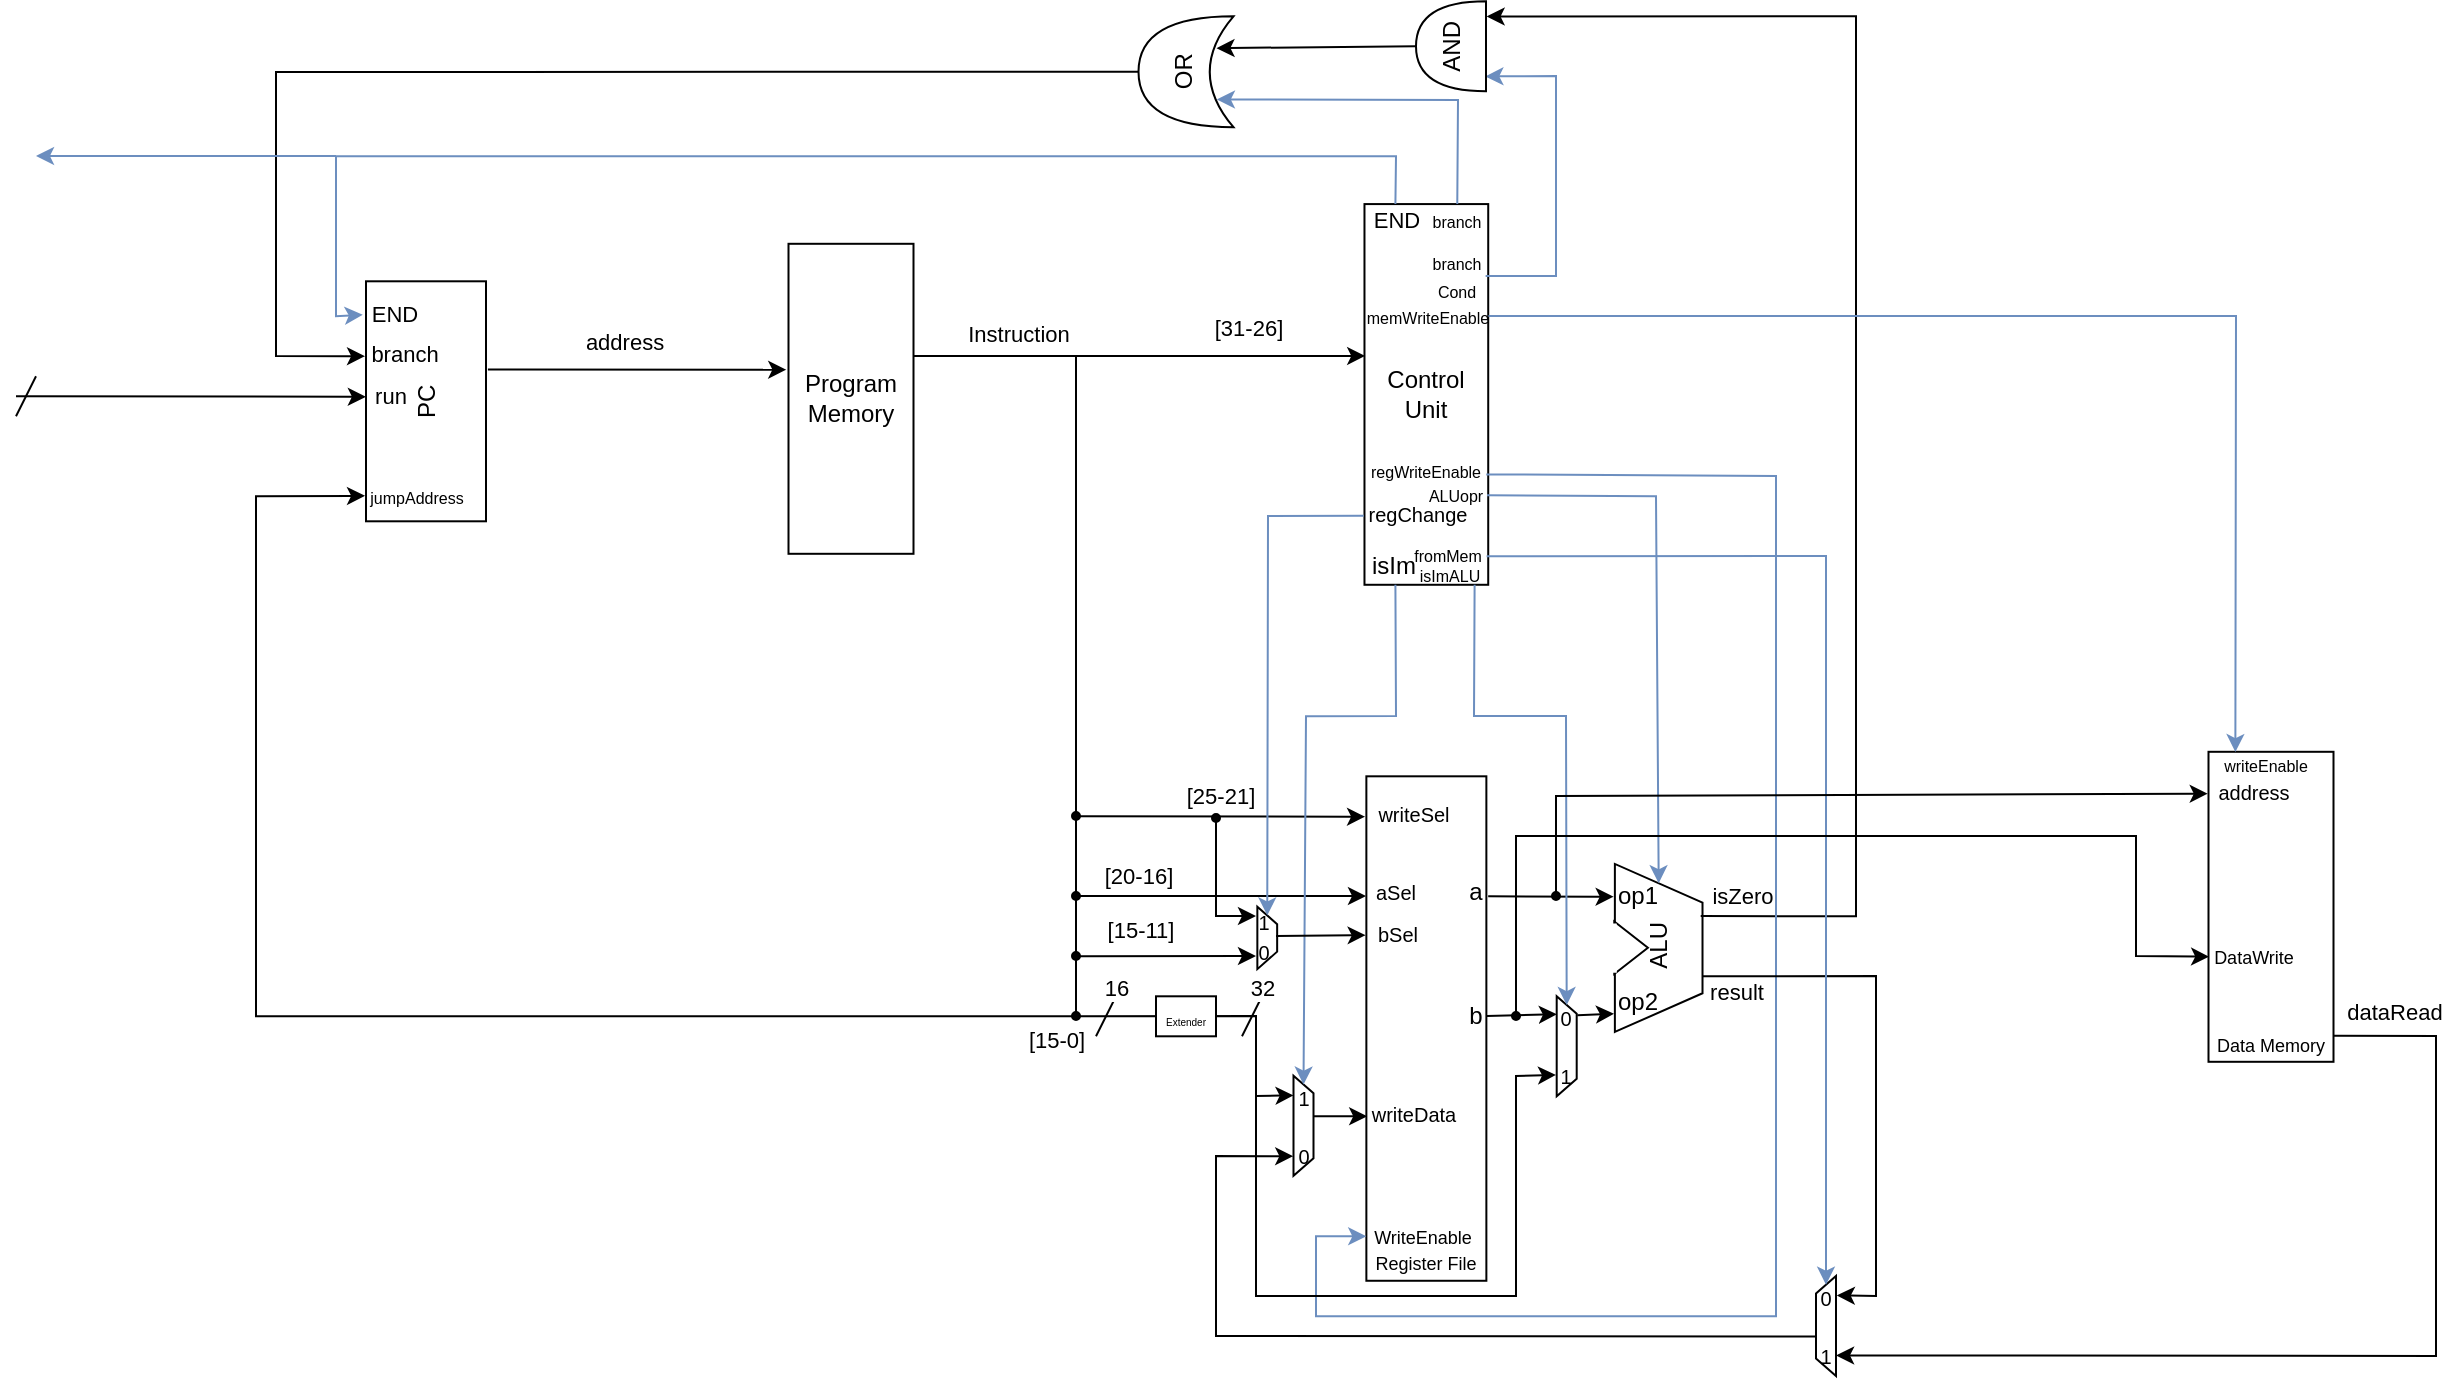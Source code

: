 <mxfile version="22.1.0" type="github">
  <diagram name="Side-1" id="2YQhx3_S_LwEAAOQCPry">
    <mxGraphModel dx="2868" dy="1476" grid="1" gridSize="10" guides="1" tooltips="1" connect="1" arrows="1" fold="1" page="1" pageScale="1" pageWidth="3300" pageHeight="2339" math="0" shadow="0">
      <root>
        <mxCell id="0" />
        <mxCell id="1" parent="0" />
        <mxCell id="DLg5BMDLqmkaO7PMD6QA-1" value="PC" style="rounded=0;whiteSpace=wrap;html=1;rotation=-90;" parent="1" vertex="1">
          <mxGeometry x="2005" y="1092.65" width="120" height="60" as="geometry" />
        </mxCell>
        <mxCell id="DLg5BMDLqmkaO7PMD6QA-2" value="Program Memory" style="rounded=0;whiteSpace=wrap;html=1;rotation=90;horizontal=0;" parent="1" vertex="1">
          <mxGeometry x="2200" y="1090.15" width="155" height="62.5" as="geometry" />
        </mxCell>
        <mxCell id="DLg5BMDLqmkaO7PMD6QA-3" value="Control Unit&lt;br&gt;" style="rounded=0;whiteSpace=wrap;html=1;rotation=90;horizontal=0;" parent="1" vertex="1">
          <mxGeometry x="2470" y="1088.28" width="190.35" height="61.87" as="geometry" />
        </mxCell>
        <mxCell id="DLg5BMDLqmkaO7PMD6QA-4" value="&lt;font style=&quot;font-size: 9px;&quot;&gt;Register File&lt;/font&gt;" style="rounded=0;whiteSpace=wrap;rotation=90;html=1;horizontal=0;verticalAlign=bottom;align=center;glass=0;shadow=0;" parent="1" vertex="1">
          <mxGeometry x="2439.07" y="1406.27" width="252.23" height="60" as="geometry" />
        </mxCell>
        <mxCell id="DLg5BMDLqmkaO7PMD6QA-5" value="" style="group;movable=1;resizable=1;rotatable=1;deletable=1;editable=1;locked=0;connectable=1;" parent="1" vertex="1" connectable="0">
          <mxGeometry x="2660.35" y="1352.15" width="42" height="90" as="geometry" />
        </mxCell>
        <mxCell id="DLg5BMDLqmkaO7PMD6QA-6" value="&amp;nbsp;ALU" style="verticalLabelPosition=middle;verticalAlign=middle;html=1;shape=trapezoid;perimeter=trapezoidPerimeter;whiteSpace=wrap;size=0.23;arcSize=10;flipV=1;labelPosition=center;align=center;rotation=-90;movable=1;resizable=1;rotatable=1;deletable=1;editable=1;locked=0;connectable=1;" parent="DLg5BMDLqmkaO7PMD6QA-5" vertex="1">
          <mxGeometry x="-21" y="21.908" width="84" height="43.816" as="geometry" />
        </mxCell>
        <mxCell id="DLg5BMDLqmkaO7PMD6QA-7" value="" style="group" parent="DLg5BMDLqmkaO7PMD6QA-5" vertex="1" connectable="0">
          <mxGeometry x="-1.2" y="30.597" width="16.8" height="26.289" as="geometry" />
        </mxCell>
        <mxCell id="DLg5BMDLqmkaO7PMD6QA-8" value="" style="triangle;whiteSpace=wrap;html=1;movable=1;resizable=1;rotatable=1;deletable=1;editable=1;locked=0;connectable=1;" parent="DLg5BMDLqmkaO7PMD6QA-7" vertex="1">
          <mxGeometry width="16.8" height="26.289" as="geometry" />
        </mxCell>
        <mxCell id="DLg5BMDLqmkaO7PMD6QA-9" value="" style="endArrow=none;html=1;rounded=0;entryX=0.645;entryY=1.002;entryDx=0;entryDy=0;entryPerimeter=0;exitX=0.353;exitY=1.001;exitDx=0;exitDy=0;exitPerimeter=0;strokeColor=#FFFFFF;strokeWidth=2;movable=1;resizable=1;rotatable=1;deletable=1;editable=1;locked=0;connectable=1;" parent="DLg5BMDLqmkaO7PMD6QA-5" source="DLg5BMDLqmkaO7PMD6QA-6" target="DLg5BMDLqmkaO7PMD6QA-6" edge="1">
          <mxGeometry width="50" height="50" relative="1" as="geometry">
            <mxPoint x="25.2" y="87.632" as="sourcePoint" />
            <mxPoint x="67.2" y="43.816" as="targetPoint" />
          </mxGeometry>
        </mxCell>
        <mxCell id="DLg5BMDLqmkaO7PMD6QA-155" value="op1" style="text;html=1;strokeColor=none;fillColor=none;align=center;verticalAlign=middle;whiteSpace=wrap;rounded=0;" parent="DLg5BMDLqmkaO7PMD6QA-5" vertex="1">
          <mxGeometry x="-19.35" y="2.85" width="60" height="30" as="geometry" />
        </mxCell>
        <mxCell id="DLg5BMDLqmkaO7PMD6QA-10" value="" style="endArrow=classic;html=1;rounded=0;exitX=0.632;exitY=1.016;exitDx=0;exitDy=0;exitPerimeter=0;entryX=0.406;entryY=1.018;entryDx=0;entryDy=0;entryPerimeter=0;" parent="1" source="DLg5BMDLqmkaO7PMD6QA-1" target="DLg5BMDLqmkaO7PMD6QA-2" edge="1">
          <mxGeometry width="50" height="50" relative="1" as="geometry">
            <mxPoint x="2400" y="1300.15" as="sourcePoint" />
            <mxPoint x="2230" y="1110.15" as="targetPoint" />
          </mxGeometry>
        </mxCell>
        <mxCell id="DLg5BMDLqmkaO7PMD6QA-11" value="address" style="edgeLabel;html=1;align=center;verticalAlign=middle;resizable=0;points=[];" parent="DLg5BMDLqmkaO7PMD6QA-10" vertex="1" connectable="0">
          <mxGeometry x="-0.18" y="-1" relative="1" as="geometry">
            <mxPoint x="7" y="-15" as="offset" />
          </mxGeometry>
        </mxCell>
        <mxCell id="DLg5BMDLqmkaO7PMD6QA-12" value="" style="group" parent="1" vertex="1" connectable="0">
          <mxGeometry x="2430" y="1100.15" height="330" as="geometry" />
        </mxCell>
        <mxCell id="DLg5BMDLqmkaO7PMD6QA-13" value="" style="endArrow=classic;html=1;rounded=0;entryX=0.399;entryY=0.994;entryDx=0;entryDy=0;entryPerimeter=0;exitX=0.362;exitY=-0.001;exitDx=0;exitDy=0;exitPerimeter=0;" parent="DLg5BMDLqmkaO7PMD6QA-12" source="DLg5BMDLqmkaO7PMD6QA-2" target="DLg5BMDLqmkaO7PMD6QA-3" edge="1">
          <mxGeometry width="50" height="50" relative="1" as="geometry">
            <mxPoint x="-90" y="9.706" as="sourcePoint" />
            <mxPoint x="-70" y="-9.706" as="targetPoint" />
          </mxGeometry>
        </mxCell>
        <mxCell id="DLg5BMDLqmkaO7PMD6QA-14" value="Instruction" style="edgeLabel;html=1;align=center;verticalAlign=middle;resizable=0;points=[];" parent="DLg5BMDLqmkaO7PMD6QA-13" vertex="1" connectable="0">
          <mxGeometry x="0.286" y="-1" relative="1" as="geometry">
            <mxPoint x="-93" y="-12" as="offset" />
          </mxGeometry>
        </mxCell>
        <mxCell id="DLg5BMDLqmkaO7PMD6QA-15" value="[31-26]" style="edgeLabel;html=1;align=center;verticalAlign=middle;resizable=0;points=[];" parent="DLg5BMDLqmkaO7PMD6QA-13" vertex="1" connectable="0">
          <mxGeometry x="0.474" relative="1" as="geometry">
            <mxPoint y="-14" as="offset" />
          </mxGeometry>
        </mxCell>
        <mxCell id="DLg5BMDLqmkaO7PMD6QA-17" value="" style="group;fillColor=none;" parent="1" vertex="1" connectable="0">
          <mxGeometry x="2390" y="1100.15" width="230" height="330" as="geometry" />
        </mxCell>
        <mxCell id="DLg5BMDLqmkaO7PMD6QA-18" value="" style="endArrow=classic;html=1;rounded=0;entryX=0.08;entryY=1.011;entryDx=0;entryDy=0;entryPerimeter=0;" parent="DLg5BMDLqmkaO7PMD6QA-17" target="DLg5BMDLqmkaO7PMD6QA-4" edge="1">
          <mxGeometry width="50" height="50" relative="1" as="geometry">
            <mxPoint x="1.056" y="230" as="sourcePoint" />
            <mxPoint x="130" y="240" as="targetPoint" />
          </mxGeometry>
        </mxCell>
        <mxCell id="DLg5BMDLqmkaO7PMD6QA-19" value="[25-21]" style="edgeLabel;html=1;align=center;verticalAlign=middle;resizable=0;points=[];" parent="DLg5BMDLqmkaO7PMD6QA-18" vertex="1" connectable="0">
          <mxGeometry x="-0.006" relative="1" as="geometry">
            <mxPoint x="-1" y="-10" as="offset" />
          </mxGeometry>
        </mxCell>
        <mxCell id="DLg5BMDLqmkaO7PMD6QA-20" value="" style="endArrow=classic;html=1;rounded=0;entryX=0.165;entryY=1.001;entryDx=0;entryDy=0;entryPerimeter=0;" parent="DLg5BMDLqmkaO7PMD6QA-17" edge="1">
          <mxGeometry width="50" height="50" relative="1" as="geometry">
            <mxPoint x="1.056" y="269.88" as="sourcePoint" />
            <mxPoint x="145" y="269.88" as="targetPoint" />
          </mxGeometry>
        </mxCell>
        <mxCell id="DLg5BMDLqmkaO7PMD6QA-21" value="[20-16]" style="edgeLabel;html=1;align=center;verticalAlign=middle;resizable=0;points=[];" parent="DLg5BMDLqmkaO7PMD6QA-20" vertex="1" connectable="0">
          <mxGeometry x="-0.114" y="2" relative="1" as="geometry">
            <mxPoint x="-34" y="-8" as="offset" />
          </mxGeometry>
        </mxCell>
        <mxCell id="DLg5BMDLqmkaO7PMD6QA-22" value="" style="endArrow=classic;html=1;rounded=0;entryX=0.196;entryY=0.996;entryDx=0;entryDy=0;entryPerimeter=0;" parent="DLg5BMDLqmkaO7PMD6QA-17" target="DLg5BMDLqmkaO7PMD6QA-79" edge="1">
          <mxGeometry width="50" height="50" relative="1" as="geometry">
            <mxPoint y="330" as="sourcePoint" />
            <mxPoint x="110" y="329.773" as="targetPoint" />
            <Array as="points">
              <mxPoint x="90" y="329.85" />
              <mxPoint x="90" y="369.85" />
            </Array>
          </mxGeometry>
        </mxCell>
        <mxCell id="DLg5BMDLqmkaO7PMD6QA-23" value="" style="endArrow=classic;html=1;rounded=0;" parent="DLg5BMDLqmkaO7PMD6QA-17" edge="1">
          <mxGeometry width="50" height="50" relative="1" as="geometry">
            <mxPoint x="1.056" y="300" as="sourcePoint" />
            <mxPoint x="90" y="299.85" as="targetPoint" />
          </mxGeometry>
        </mxCell>
        <mxCell id="DLg5BMDLqmkaO7PMD6QA-24" value="[15-11]" style="edgeLabel;html=1;align=center;verticalAlign=middle;resizable=0;points=[];" parent="DLg5BMDLqmkaO7PMD6QA-23" vertex="1" connectable="0">
          <mxGeometry x="-0.22" y="1" relative="1" as="geometry">
            <mxPoint x="-4" y="-12" as="offset" />
          </mxGeometry>
        </mxCell>
        <mxCell id="DLg5BMDLqmkaO7PMD6QA-25" value="" style="endArrow=none;html=1;rounded=0;" parent="DLg5BMDLqmkaO7PMD6QA-17" edge="1">
          <mxGeometry width="50" height="50" relative="1" as="geometry">
            <mxPoint y="330" as="sourcePoint" />
            <mxPoint as="targetPoint" />
          </mxGeometry>
        </mxCell>
        <mxCell id="DLg5BMDLqmkaO7PMD6QA-144" value="[15-0]" style="edgeLabel;html=1;align=center;verticalAlign=middle;resizable=0;points=[];" parent="DLg5BMDLqmkaO7PMD6QA-25" vertex="1" connectable="0">
          <mxGeometry x="-0.891" y="1" relative="1" as="geometry">
            <mxPoint x="-9" y="30" as="offset" />
          </mxGeometry>
        </mxCell>
        <mxCell id="DLg5BMDLqmkaO7PMD6QA-27" value="&lt;font style=&quot;font-size: 10px;&quot;&gt;bSel&lt;/font&gt;" style="text;html=1;strokeColor=none;fillColor=none;align=center;verticalAlign=middle;whiteSpace=wrap;rounded=0;" parent="DLg5BMDLqmkaO7PMD6QA-17" vertex="1">
          <mxGeometry x="131" y="273.85" width="60" height="30" as="geometry" />
        </mxCell>
        <mxCell id="DLg5BMDLqmkaO7PMD6QA-28" value="isIm" style="text;html=1;strokeColor=none;fillColor=none;align=center;verticalAlign=middle;whiteSpace=wrap;rounded=0;" parent="DLg5BMDLqmkaO7PMD6QA-17" vertex="1">
          <mxGeometry x="129" y="90" width="60" height="30" as="geometry" />
        </mxCell>
        <mxCell id="DLg5BMDLqmkaO7PMD6QA-29" value="ALUopr" style="text;html=1;strokeColor=none;fillColor=none;align=center;verticalAlign=middle;whiteSpace=wrap;rounded=0;fontSize=8;" parent="DLg5BMDLqmkaO7PMD6QA-17" vertex="1">
          <mxGeometry x="160" y="55.0" width="60" height="30" as="geometry" />
        </mxCell>
        <mxCell id="DLg5BMDLqmkaO7PMD6QA-109" value="fromMem" style="text;html=1;strokeColor=none;fillColor=none;align=center;verticalAlign=middle;whiteSpace=wrap;rounded=0;fontSize=8;" parent="DLg5BMDLqmkaO7PMD6QA-17" vertex="1">
          <mxGeometry x="156" y="85" width="60" height="30" as="geometry" />
        </mxCell>
        <mxCell id="DLg5BMDLqmkaO7PMD6QA-147" value="" style="shape=trapezoid;perimeter=trapezoidPerimeter;whiteSpace=wrap;html=1;fixedSize=1;rotation=90;size=8.75;" parent="DLg5BMDLqmkaO7PMD6QA-17" vertex="1">
          <mxGeometry x="80" y="285.85" width="31.25" height="9.9" as="geometry" />
        </mxCell>
        <mxCell id="DLg5BMDLqmkaO7PMD6QA-30" value="" style="endArrow=none;html=1;rounded=0;" parent="1" edge="1">
          <mxGeometry width="50" height="50" relative="1" as="geometry">
            <mxPoint x="2400" y="1440.15" as="sourcePoint" />
            <mxPoint x="2410" y="1420.15" as="targetPoint" />
          </mxGeometry>
        </mxCell>
        <mxCell id="DLg5BMDLqmkaO7PMD6QA-31" value="16" style="edgeLabel;html=1;align=center;verticalAlign=middle;resizable=0;points=[];" parent="DLg5BMDLqmkaO7PMD6QA-30" vertex="1" connectable="0">
          <mxGeometry x="0.35" y="1" relative="1" as="geometry">
            <mxPoint x="4" y="-11" as="offset" />
          </mxGeometry>
        </mxCell>
        <mxCell id="DLg5BMDLqmkaO7PMD6QA-32" value="&lt;font style=&quot;font-size: 5px;&quot;&gt;Extender&lt;/font&gt;" style="rounded=0;whiteSpace=wrap;html=1;verticalAlign=bottom;" parent="1" vertex="1">
          <mxGeometry x="2430" y="1420.15" width="30" height="20" as="geometry" />
        </mxCell>
        <mxCell id="DLg5BMDLqmkaO7PMD6QA-33" value="&lt;font style=&quot;font-size: 10px;&quot;&gt;writeSel&lt;/font&gt;" style="text;html=1;strokeColor=none;fillColor=none;align=center;verticalAlign=middle;whiteSpace=wrap;rounded=0;" parent="1" vertex="1">
          <mxGeometry x="2528.75" y="1314.15" width="60" height="30" as="geometry" />
        </mxCell>
        <mxCell id="DLg5BMDLqmkaO7PMD6QA-34" value="&lt;font style=&quot;font-size: 10px;&quot;&gt;aSel&lt;/font&gt;" style="text;html=1;strokeColor=none;fillColor=none;align=center;verticalAlign=middle;whiteSpace=wrap;rounded=0;" parent="1" vertex="1">
          <mxGeometry x="2520" y="1353.15" width="60" height="30" as="geometry" />
        </mxCell>
        <mxCell id="DLg5BMDLqmkaO7PMD6QA-37" value="" style="endArrow=classic;html=1;rounded=0;exitX=0.765;exitY=0.01;exitDx=0;exitDy=0;entryX=1;entryY=0.5;entryDx=0;entryDy=0;exitPerimeter=0;fillColor=#dae8fc;strokeColor=#6c8ebf;" parent="1" source="DLg5BMDLqmkaO7PMD6QA-3" target="DLg5BMDLqmkaO7PMD6QA-6" edge="1">
          <mxGeometry width="50" height="50" relative="1" as="geometry">
            <mxPoint x="2420" y="1400.15" as="sourcePoint" />
            <mxPoint x="2470" y="1350.15" as="targetPoint" />
            <Array as="points">
              <mxPoint x="2680" y="1170.15" />
            </Array>
          </mxGeometry>
        </mxCell>
        <mxCell id="DLg5BMDLqmkaO7PMD6QA-38" value="" style="endArrow=classic;html=1;rounded=0;entryX=0.805;entryY=1.014;entryDx=0;entryDy=0;entryPerimeter=0;exitX=0.238;exitY=-0.015;exitDx=0;exitDy=0;exitPerimeter=0;" parent="1" source="DLg5BMDLqmkaO7PMD6QA-4" target="DLg5BMDLqmkaO7PMD6QA-6" edge="1">
          <mxGeometry width="50" height="50" relative="1" as="geometry">
            <mxPoint x="2560" y="1470.15" as="sourcePoint" />
            <mxPoint x="2610" y="1420.15" as="targetPoint" />
          </mxGeometry>
        </mxCell>
        <mxCell id="DLg5BMDLqmkaO7PMD6QA-40" value="a" style="text;html=1;strokeColor=none;fillColor=none;align=center;verticalAlign=middle;whiteSpace=wrap;rounded=0;" parent="1" vertex="1">
          <mxGeometry x="2560" y="1353.15" width="60" height="30" as="geometry" />
        </mxCell>
        <mxCell id="DLg5BMDLqmkaO7PMD6QA-41" value="b" style="text;html=1;strokeColor=none;fillColor=none;align=center;verticalAlign=middle;whiteSpace=wrap;rounded=0;" parent="1" vertex="1">
          <mxGeometry x="2560" y="1415.15" width="60" height="30" as="geometry" />
        </mxCell>
        <mxCell id="DLg5BMDLqmkaO7PMD6QA-42" value="" style="endArrow=none;html=1;rounded=0;" parent="1" edge="1">
          <mxGeometry width="50" height="50" relative="1" as="geometry">
            <mxPoint x="2473" y="1440.15" as="sourcePoint" />
            <mxPoint x="2483" y="1420.15" as="targetPoint" />
          </mxGeometry>
        </mxCell>
        <mxCell id="DLg5BMDLqmkaO7PMD6QA-43" value="32" style="edgeLabel;html=1;align=center;verticalAlign=middle;resizable=0;points=[];" parent="DLg5BMDLqmkaO7PMD6QA-42" vertex="1" connectable="0">
          <mxGeometry x="0.35" y="1" relative="1" as="geometry">
            <mxPoint x="4" y="-11" as="offset" />
          </mxGeometry>
        </mxCell>
        <mxCell id="DLg5BMDLqmkaO7PMD6QA-45" value="" style="endArrow=classic;html=1;rounded=0;exitX=0.69;exitY=0.001;exitDx=0;exitDy=0;exitPerimeter=0;entryX=-0.009;entryY=0.831;entryDx=0;entryDy=0;entryPerimeter=0;" parent="1" target="DLg5BMDLqmkaO7PMD6QA-110" edge="1">
          <mxGeometry width="50" height="50" relative="1" as="geometry">
            <mxPoint x="2702.354" y="1380.006" as="sourcePoint" />
            <mxPoint x="2590.36" y="929.997" as="targetPoint" />
            <Array as="points">
              <mxPoint x="2780" y="1380.15" />
              <mxPoint x="2780" y="930.15" />
            </Array>
          </mxGeometry>
        </mxCell>
        <mxCell id="DLg5BMDLqmkaO7PMD6QA-157" value="isZero" style="edgeLabel;html=1;align=center;verticalAlign=middle;resizable=0;points=[];" parent="DLg5BMDLqmkaO7PMD6QA-45" vertex="1" connectable="0">
          <mxGeometry x="-0.952" y="-1" relative="1" as="geometry">
            <mxPoint x="3" y="-11" as="offset" />
          </mxGeometry>
        </mxCell>
        <mxCell id="DLg5BMDLqmkaO7PMD6QA-48" value="" style="endArrow=classic;html=1;rounded=0;exitX=0.189;exitY=0.021;exitDx=0;exitDy=0;entryX=0.009;entryY=0.165;entryDx=0;entryDy=0;exitPerimeter=0;fillColor=#dae8fc;strokeColor=#6c8ebf;entryPerimeter=0;" parent="1" source="DLg5BMDLqmkaO7PMD6QA-3" target="DLg5BMDLqmkaO7PMD6QA-110" edge="1">
          <mxGeometry width="50" height="50" relative="1" as="geometry">
            <mxPoint x="2480" y="1100.15" as="sourcePoint" />
            <mxPoint x="2583.383" y="962.891" as="targetPoint" />
            <Array as="points">
              <mxPoint x="2630" y="1060" />
              <mxPoint x="2630" y="960" />
            </Array>
          </mxGeometry>
        </mxCell>
        <mxCell id="DLg5BMDLqmkaO7PMD6QA-49" value="&lt;font style=&quot;font-size: 8px;&quot;&gt;branch&lt;br&gt;Cond&lt;/font&gt;" style="edgeLabel;html=1;align=center;verticalAlign=middle;resizable=0;points=[];" parent="DLg5BMDLqmkaO7PMD6QA-48" vertex="1" connectable="0">
          <mxGeometry x="-0.009" y="-1" relative="1" as="geometry">
            <mxPoint x="-51" y="49" as="offset" />
          </mxGeometry>
        </mxCell>
        <mxCell id="DLg5BMDLqmkaO7PMD6QA-53" value="" style="endArrow=classic;html=1;rounded=0;exitX=0;exitY=0.75;exitDx=0;exitDy=0;entryX=0.861;entryY=-0.027;entryDx=0;entryDy=0;entryPerimeter=0;fillColor=#dae8fc;strokeColor=#6c8ebf;" parent="1" source="DLg5BMDLqmkaO7PMD6QA-3" target="DLg5BMDLqmkaO7PMD6QA-1" edge="1">
          <mxGeometry width="50" height="50" relative="1" as="geometry">
            <mxPoint x="2250" y="1120.15" as="sourcePoint" />
            <mxPoint x="2300" y="1070.15" as="targetPoint" />
            <Array as="points">
              <mxPoint x="2550" y="1000.15" />
              <mxPoint x="2020" y="1000.15" />
              <mxPoint x="2020" y="1080.15" />
            </Array>
          </mxGeometry>
        </mxCell>
        <mxCell id="DLg5BMDLqmkaO7PMD6QA-54" value="END" style="edgeLabel;html=1;align=center;verticalAlign=middle;resizable=0;points=[];" parent="DLg5BMDLqmkaO7PMD6QA-53" vertex="1" connectable="0">
          <mxGeometry x="-0.174" relative="1" as="geometry">
            <mxPoint x="243" y="32" as="offset" />
          </mxGeometry>
        </mxCell>
        <mxCell id="DLg5BMDLqmkaO7PMD6QA-138" value="END" style="edgeLabel;html=1;align=center;verticalAlign=middle;resizable=0;points=[];" parent="DLg5BMDLqmkaO7PMD6QA-53" vertex="1" connectable="0">
          <mxGeometry x="0.828" relative="1" as="geometry">
            <mxPoint x="29" y="41" as="offset" />
          </mxGeometry>
        </mxCell>
        <mxCell id="DLg5BMDLqmkaO7PMD6QA-55" value="" style="endArrow=classic;html=1;rounded=0;entryX=0.519;entryY=-0.001;entryDx=0;entryDy=0;entryPerimeter=0;" parent="1" target="DLg5BMDLqmkaO7PMD6QA-1" edge="1">
          <mxGeometry width="50" height="50" relative="1" as="geometry">
            <mxPoint x="1860" y="1120.15" as="sourcePoint" />
            <mxPoint x="2150" y="1130.15" as="targetPoint" />
          </mxGeometry>
        </mxCell>
        <mxCell id="DLg5BMDLqmkaO7PMD6QA-56" value="run" style="edgeLabel;html=1;align=center;verticalAlign=middle;resizable=0;points=[];" parent="DLg5BMDLqmkaO7PMD6QA-55" vertex="1" connectable="0">
          <mxGeometry x="-0.43" relative="1" as="geometry">
            <mxPoint x="137" as="offset" />
          </mxGeometry>
        </mxCell>
        <mxCell id="DLg5BMDLqmkaO7PMD6QA-57" value="" style="endArrow=none;html=1;rounded=0;" parent="1" edge="1">
          <mxGeometry width="50" height="50" relative="1" as="geometry">
            <mxPoint x="1860" y="1130.15" as="sourcePoint" />
            <mxPoint x="1870" y="1110.15" as="targetPoint" />
          </mxGeometry>
        </mxCell>
        <mxCell id="DLg5BMDLqmkaO7PMD6QA-58" value="" style="endArrow=classic;html=1;rounded=0;entryX=0.106;entryY=-0.008;entryDx=0;entryDy=0;entryPerimeter=0;" parent="1" target="DLg5BMDLqmkaO7PMD6QA-1" edge="1">
          <mxGeometry width="50" height="50" relative="1" as="geometry">
            <mxPoint x="2390" y="1430.15" as="sourcePoint" />
            <mxPoint x="2100" y="1260.15" as="targetPoint" />
            <Array as="points">
              <mxPoint x="1980" y="1430.15" />
              <mxPoint x="1980" y="1170.15" />
            </Array>
          </mxGeometry>
        </mxCell>
        <mxCell id="DLg5BMDLqmkaO7PMD6QA-59" value="&lt;span style=&quot;font-size: 8px;&quot;&gt;jumpAddress&lt;/span&gt;" style="edgeLabel;html=1;align=center;verticalAlign=middle;resizable=0;points=[];" parent="DLg5BMDLqmkaO7PMD6QA-58" vertex="1" connectable="0">
          <mxGeometry x="-0.323" y="-1" relative="1" as="geometry">
            <mxPoint x="-85" y="-259" as="offset" />
          </mxGeometry>
        </mxCell>
        <mxCell id="DLg5BMDLqmkaO7PMD6QA-60" value="Data Memory" style="rounded=0;whiteSpace=wrap;html=1;rotation=90;horizontal=0;verticalAlign=bottom;fontSize=9;" parent="1" vertex="1">
          <mxGeometry x="2910" y="1344.15" width="155" height="62.5" as="geometry" />
        </mxCell>
        <mxCell id="DLg5BMDLqmkaO7PMD6QA-77" value="" style="endArrow=classic;html=1;rounded=0;exitX=0.294;exitY=-0.002;exitDx=0;exitDy=0;exitPerimeter=0;entryX=0.001;entryY=0.785;entryDx=0;entryDy=0;entryPerimeter=0;fillColor=#dae8fc;strokeColor=#6c8ebf;" parent="1" source="DLg5BMDLqmkaO7PMD6QA-3" target="DLg5BMDLqmkaO7PMD6QA-60" edge="1">
          <mxGeometry width="50" height="50" relative="1" as="geometry">
            <mxPoint x="2730" y="1310.15" as="sourcePoint" />
            <mxPoint x="2780" y="1260.15" as="targetPoint" />
            <Array as="points">
              <mxPoint x="2970" y="1080" />
            </Array>
          </mxGeometry>
        </mxCell>
        <mxCell id="DLg5BMDLqmkaO7PMD6QA-79" value="" style="shape=trapezoid;perimeter=trapezoidPerimeter;whiteSpace=wrap;html=1;fixedSize=1;rotation=90;size=8.75;" parent="1" vertex="1">
          <mxGeometry x="2478.75" y="1479.9" width="50" height="10" as="geometry" />
        </mxCell>
        <mxCell id="DLg5BMDLqmkaO7PMD6QA-80" value="&lt;font size=&quot;1&quot;&gt;1&lt;br&gt;&lt;br&gt;0&lt;br&gt;&lt;/font&gt;" style="text;html=1;strokeColor=none;fillColor=none;align=center;verticalAlign=middle;whiteSpace=wrap;rounded=0;" parent="1" vertex="1">
          <mxGeometry x="2473.75" y="1470" width="60" height="30" as="geometry" />
        </mxCell>
        <mxCell id="DLg5BMDLqmkaO7PMD6QA-87" value="" style="endArrow=classic;html=1;rounded=0;exitX=0.405;exitY=0;exitDx=0;exitDy=0;entryX=0.674;entryY=0.993;entryDx=0;entryDy=0;entryPerimeter=0;exitPerimeter=0;" parent="1" source="DLg5BMDLqmkaO7PMD6QA-79" target="DLg5BMDLqmkaO7PMD6QA-4" edge="1">
          <mxGeometry width="50" height="50" relative="1" as="geometry">
            <mxPoint x="2570" y="1410.15" as="sourcePoint" />
            <mxPoint x="2620" y="1360.15" as="targetPoint" />
          </mxGeometry>
        </mxCell>
        <mxCell id="DLg5BMDLqmkaO7PMD6QA-88" value="&lt;font style=&quot;font-size: 10px;&quot;&gt;writeData&lt;/font&gt;" style="text;html=1;strokeColor=none;fillColor=none;align=center;verticalAlign=middle;whiteSpace=wrap;rounded=0;" parent="1" vertex="1">
          <mxGeometry x="2529" y="1464.15" width="60" height="30" as="geometry" />
        </mxCell>
        <mxCell id="DLg5BMDLqmkaO7PMD6QA-89" value="" style="endArrow=classic;html=1;rounded=0;entryX=0.912;entryY=1.001;entryDx=0;entryDy=0;entryPerimeter=0;fillColor=#dae8fc;strokeColor=#6c8ebf;exitX=0.71;exitY=0.016;exitDx=0;exitDy=0;exitPerimeter=0;" parent="1" source="DLg5BMDLqmkaO7PMD6QA-3" target="DLg5BMDLqmkaO7PMD6QA-4" edge="1">
          <mxGeometry width="50" height="50" relative="1" as="geometry">
            <mxPoint x="2640" y="1150" as="sourcePoint" />
            <mxPoint x="2660" y="1460.15" as="targetPoint" />
            <Array as="points">
              <mxPoint x="2740" y="1160" />
              <mxPoint x="2740" y="1580.15" />
              <mxPoint x="2510" y="1580.15" />
              <mxPoint x="2510" y="1540.15" />
            </Array>
          </mxGeometry>
        </mxCell>
        <mxCell id="DLg5BMDLqmkaO7PMD6QA-90" value="&lt;font style=&quot;font-size: 9px;&quot;&gt;WriteEnable&lt;/font&gt;" style="edgeLabel;html=1;align=center;verticalAlign=middle;resizable=0;points=[];" parent="DLg5BMDLqmkaO7PMD6QA-89" vertex="1" connectable="0">
          <mxGeometry x="0.417" relative="1" as="geometry">
            <mxPoint x="-133" y="-40" as="offset" />
          </mxGeometry>
        </mxCell>
        <mxCell id="DLg5BMDLqmkaO7PMD6QA-94" value="" style="endArrow=classic;html=1;rounded=0;exitX=0.331;exitY=-0.001;exitDx=0;exitDy=0;exitPerimeter=0;entryX=0.806;entryY=1.042;entryDx=0;entryDy=0;entryPerimeter=0;" parent="1" source="DLg5BMDLqmkaO7PMD6QA-6" target="DLg5BMDLqmkaO7PMD6QA-103" edge="1">
          <mxGeometry width="50" height="50" relative="1" as="geometry">
            <mxPoint x="2830" y="1350.15" as="sourcePoint" />
            <mxPoint x="2780" y="1570" as="targetPoint" />
            <Array as="points">
              <mxPoint x="2790" y="1410" />
              <mxPoint x="2790" y="1570" />
            </Array>
          </mxGeometry>
        </mxCell>
        <mxCell id="DLg5BMDLqmkaO7PMD6QA-95" value="result" style="edgeLabel;html=1;align=center;verticalAlign=middle;resizable=0;points=[];" parent="DLg5BMDLqmkaO7PMD6QA-94" vertex="1" connectable="0">
          <mxGeometry x="-0.113" relative="1" as="geometry">
            <mxPoint x="-70" y="-24" as="offset" />
          </mxGeometry>
        </mxCell>
        <mxCell id="DLg5BMDLqmkaO7PMD6QA-100" value="writeEnable" style="text;html=1;strokeColor=none;fillColor=none;align=center;verticalAlign=middle;whiteSpace=wrap;rounded=0;fontSize=8;" parent="1" vertex="1">
          <mxGeometry x="2955" y="1290.3" width="60" height="30" as="geometry" />
        </mxCell>
        <mxCell id="DLg5BMDLqmkaO7PMD6QA-101" value="&lt;font style=&quot;font-size: 9px;&quot;&gt;DataWrite&lt;/font&gt;" style="text;html=1;strokeColor=none;fillColor=none;align=center;verticalAlign=middle;whiteSpace=wrap;rounded=0;" parent="1" vertex="1">
          <mxGeometry x="2949" y="1385.15" width="60" height="30" as="geometry" />
        </mxCell>
        <mxCell id="DLg5BMDLqmkaO7PMD6QA-71" value="" style="endArrow=classic;html=1;rounded=0;exitX=1;exitY=0.75;exitDx=0;exitDy=0;entryX=0;entryY=0.5;entryDx=0;entryDy=0;fillColor=#dae8fc;strokeColor=#6c8ebf;" parent="1" source="DLg5BMDLqmkaO7PMD6QA-3" target="DLg5BMDLqmkaO7PMD6QA-79" edge="1">
          <mxGeometry width="50" height="50" relative="1" as="geometry">
            <mxPoint x="2391.125" y="1290.15" as="sourcePoint" />
            <mxPoint x="2505" y="1395.775" as="targetPoint" />
            <Array as="points">
              <mxPoint x="2550" y="1280" />
              <mxPoint x="2505" y="1280.15" />
            </Array>
          </mxGeometry>
        </mxCell>
        <mxCell id="DLg5BMDLqmkaO7PMD6QA-103" value="" style="shape=trapezoid;perimeter=trapezoidPerimeter;whiteSpace=wrap;html=1;fixedSize=1;rotation=-90;size=8.75;" parent="1" vertex="1">
          <mxGeometry x="2740" y="1580" width="50" height="10" as="geometry" />
        </mxCell>
        <mxCell id="DLg5BMDLqmkaO7PMD6QA-104" value="" style="endArrow=classic;html=1;rounded=0;exitX=0.916;exitY=-0.002;exitDx=0;exitDy=0;exitPerimeter=0;entryX=0.206;entryY=1.005;entryDx=0;entryDy=0;entryPerimeter=0;" parent="1" source="DLg5BMDLqmkaO7PMD6QA-60" target="DLg5BMDLqmkaO7PMD6QA-103" edge="1">
          <mxGeometry width="50" height="50" relative="1" as="geometry">
            <mxPoint x="2780" y="1570" as="sourcePoint" />
            <mxPoint x="2830" y="1520" as="targetPoint" />
            <Array as="points">
              <mxPoint x="3070" y="1440" />
              <mxPoint x="3070" y="1600" />
            </Array>
          </mxGeometry>
        </mxCell>
        <mxCell id="DLg5BMDLqmkaO7PMD6QA-105" value="dataRead" style="edgeLabel;html=1;align=center;verticalAlign=middle;resizable=0;points=[];" parent="DLg5BMDLqmkaO7PMD6QA-104" vertex="1" connectable="0">
          <mxGeometry x="-0.883" y="-1" relative="1" as="geometry">
            <mxPoint y="-13" as="offset" />
          </mxGeometry>
        </mxCell>
        <mxCell id="DLg5BMDLqmkaO7PMD6QA-106" value="" style="endArrow=classic;html=1;rounded=0;exitX=0.394;exitY=0.004;exitDx=0;exitDy=0;exitPerimeter=0;entryX=0.804;entryY=1.013;entryDx=0;entryDy=0;entryPerimeter=0;" parent="1" source="DLg5BMDLqmkaO7PMD6QA-103" target="DLg5BMDLqmkaO7PMD6QA-79" edge="1">
          <mxGeometry width="50" height="50" relative="1" as="geometry">
            <mxPoint x="2660" y="1580" as="sourcePoint" />
            <mxPoint x="2480" y="1510" as="targetPoint" />
            <Array as="points">
              <mxPoint x="2460" y="1590" />
              <mxPoint x="2460" y="1500" />
            </Array>
          </mxGeometry>
        </mxCell>
        <mxCell id="DLg5BMDLqmkaO7PMD6QA-107" value="&lt;font size=&quot;1&quot;&gt;0&lt;br&gt;&lt;br&gt;1&lt;br&gt;&lt;/font&gt;" style="text;html=1;strokeColor=none;fillColor=none;align=center;verticalAlign=middle;whiteSpace=wrap;rounded=0;" parent="1" vertex="1">
          <mxGeometry x="2735" y="1570" width="60" height="30" as="geometry" />
        </mxCell>
        <mxCell id="DLg5BMDLqmkaO7PMD6QA-108" value="" style="endArrow=classic;html=1;rounded=0;exitX=0.925;exitY=0.013;exitDx=0;exitDy=0;exitPerimeter=0;entryX=1;entryY=0.5;entryDx=0;entryDy=0;fillColor=#dae8fc;strokeColor=#6c8ebf;" parent="1" source="DLg5BMDLqmkaO7PMD6QA-3" target="DLg5BMDLqmkaO7PMD6QA-103" edge="1">
          <mxGeometry width="50" height="50" relative="1" as="geometry">
            <mxPoint x="2540" y="1250" as="sourcePoint" />
            <mxPoint x="2590" y="1200" as="targetPoint" />
            <Array as="points">
              <mxPoint x="2765" y="1200" />
            </Array>
          </mxGeometry>
        </mxCell>
        <mxCell id="DLg5BMDLqmkaO7PMD6QA-110" value="" style="shape=or;whiteSpace=wrap;html=1;rotation=-180;horizontal=0;" parent="1" vertex="1">
          <mxGeometry x="2560" y="922.65" width="35" height="45" as="geometry" />
        </mxCell>
        <mxCell id="DLg5BMDLqmkaO7PMD6QA-111" value="AND" style="text;html=1;strokeColor=none;fillColor=none;align=center;verticalAlign=middle;whiteSpace=wrap;rounded=0;horizontal=0;" parent="1" vertex="1">
          <mxGeometry x="2548" y="930.15" width="60" height="30" as="geometry" />
        </mxCell>
        <mxCell id="DLg5BMDLqmkaO7PMD6QA-114" value="" style="shape=trapezoid;perimeter=trapezoidPerimeter;whiteSpace=wrap;html=1;fixedSize=1;rotation=90;size=8.75;" parent="1" vertex="1">
          <mxGeometry x="2610.35" y="1440.15" width="50" height="10" as="geometry" />
        </mxCell>
        <mxCell id="DLg5BMDLqmkaO7PMD6QA-115" value="&lt;font size=&quot;1&quot;&gt;0&lt;br&gt;&lt;br&gt;1&lt;br&gt;&lt;/font&gt;" style="text;html=1;strokeColor=none;fillColor=none;align=center;verticalAlign=middle;whiteSpace=wrap;rounded=0;" parent="1" vertex="1">
          <mxGeometry x="2605.35" y="1430.15" width="60" height="30" as="geometry" />
        </mxCell>
        <mxCell id="DLg5BMDLqmkaO7PMD6QA-116" value="" style="endArrow=classic;html=1;rounded=0;entryX=0.786;entryY=1.032;entryDx=0;entryDy=0;entryPerimeter=0;" parent="1" target="DLg5BMDLqmkaO7PMD6QA-114" edge="1">
          <mxGeometry width="50" height="50" relative="1" as="geometry">
            <mxPoint x="2480" y="1460" as="sourcePoint" />
            <mxPoint x="2580" y="1400" as="targetPoint" />
            <Array as="points">
              <mxPoint x="2480" y="1570" />
              <mxPoint x="2610" y="1570" />
              <mxPoint x="2610" y="1460" />
            </Array>
          </mxGeometry>
        </mxCell>
        <mxCell id="DLg5BMDLqmkaO7PMD6QA-118" value="" style="endArrow=classic;html=1;rounded=0;exitX=0.475;exitY=-0.004;exitDx=0;exitDy=0;exitPerimeter=0;entryX=0.18;entryY=0.992;entryDx=0;entryDy=0;entryPerimeter=0;" parent="1" source="DLg5BMDLqmkaO7PMD6QA-4" target="DLg5BMDLqmkaO7PMD6QA-114" edge="1">
          <mxGeometry width="50" height="50" relative="1" as="geometry">
            <mxPoint x="2600" y="1470" as="sourcePoint" />
            <mxPoint x="2650" y="1420" as="targetPoint" />
          </mxGeometry>
        </mxCell>
        <mxCell id="DLg5BMDLqmkaO7PMD6QA-120" value="" style="endArrow=classic;html=1;rounded=0;exitX=0.189;exitY=-0.032;exitDx=0;exitDy=0;entryX=0.108;entryY=1.01;entryDx=0;entryDy=0;entryPerimeter=0;exitPerimeter=0;" parent="1" source="DLg5BMDLqmkaO7PMD6QA-114" target="DLg5BMDLqmkaO7PMD6QA-6" edge="1">
          <mxGeometry width="50" height="50" relative="1" as="geometry">
            <mxPoint x="2600" y="1470" as="sourcePoint" />
            <mxPoint x="2650" y="1420" as="targetPoint" />
          </mxGeometry>
        </mxCell>
        <mxCell id="DLg5BMDLqmkaO7PMD6QA-122" value="" style="endArrow=classic;html=1;rounded=0;entryX=0;entryY=0.5;entryDx=0;entryDy=0;fillColor=#dae8fc;strokeColor=#6c8ebf;exitX=1;exitY=0.11;exitDx=0;exitDy=0;exitPerimeter=0;" parent="1" source="DLg5BMDLqmkaO7PMD6QA-3" target="DLg5BMDLqmkaO7PMD6QA-114" edge="1">
          <mxGeometry width="50" height="50" relative="1" as="geometry">
            <mxPoint x="2570" y="1250" as="sourcePoint" />
            <mxPoint x="2640" y="1420" as="targetPoint" />
            <Array as="points">
              <mxPoint x="2589" y="1280" />
              <mxPoint x="2635" y="1280" />
            </Array>
          </mxGeometry>
        </mxCell>
        <mxCell id="DLg5BMDLqmkaO7PMD6QA-123" value="" style="endArrow=classic;html=1;rounded=0;entryX=0.135;entryY=1.006;entryDx=0;entryDy=0;entryPerimeter=0;" parent="1" target="DLg5BMDLqmkaO7PMD6QA-60" edge="1">
          <mxGeometry width="50" height="50" relative="1" as="geometry">
            <mxPoint x="2630" y="1370" as="sourcePoint" />
            <mxPoint x="2660" y="1340" as="targetPoint" />
            <Array as="points">
              <mxPoint x="2630" y="1320" />
            </Array>
          </mxGeometry>
        </mxCell>
        <mxCell id="DLg5BMDLqmkaO7PMD6QA-124" value="" style="endArrow=classic;html=1;rounded=0;entryX=0.661;entryY=0.995;entryDx=0;entryDy=0;entryPerimeter=0;" parent="1" target="DLg5BMDLqmkaO7PMD6QA-60" edge="1">
          <mxGeometry width="50" height="50" relative="1" as="geometry">
            <mxPoint x="2610" y="1430" as="sourcePoint" />
            <mxPoint x="2750" y="1400" as="targetPoint" />
            <Array as="points">
              <mxPoint x="2610" y="1340" />
              <mxPoint x="2920" y="1340" />
              <mxPoint x="2920" y="1400" />
            </Array>
          </mxGeometry>
        </mxCell>
        <mxCell id="DLg5BMDLqmkaO7PMD6QA-125" value="" style="ellipse;whiteSpace=wrap;html=1;aspect=fixed;fillColor=#030303;" parent="1" vertex="1">
          <mxGeometry x="2628" y="1368" width="4" height="4" as="geometry" />
        </mxCell>
        <mxCell id="DLg5BMDLqmkaO7PMD6QA-127" value="" style="ellipse;whiteSpace=wrap;html=1;aspect=fixed;fillColor=#030303;" parent="1" vertex="1">
          <mxGeometry x="2608" y="1428" width="4" height="4" as="geometry" />
        </mxCell>
        <mxCell id="DLg5BMDLqmkaO7PMD6QA-128" value="regWriteEnable" style="text;html=1;strokeColor=none;fillColor=none;align=center;verticalAlign=middle;whiteSpace=wrap;rounded=0;fontSize=8;" parent="1" vertex="1">
          <mxGeometry x="2535" y="1143" width="60" height="30" as="geometry" />
        </mxCell>
        <mxCell id="DLg5BMDLqmkaO7PMD6QA-129" value="isImALU" style="text;html=1;strokeColor=none;fillColor=none;align=center;verticalAlign=middle;whiteSpace=wrap;rounded=0;fontSize=8;" parent="1" vertex="1">
          <mxGeometry x="2547" y="1195" width="60" height="30" as="geometry" />
        </mxCell>
        <mxCell id="DLg5BMDLqmkaO7PMD6QA-78" value="memWriteEnable" style="text;html=1;strokeColor=none;fillColor=none;align=center;verticalAlign=middle;whiteSpace=wrap;rounded=0;fontSize=8;" parent="1" vertex="1">
          <mxGeometry x="2536" y="1066" width="60" height="30" as="geometry" />
        </mxCell>
        <mxCell id="DLg5BMDLqmkaO7PMD6QA-130" value="" style="shape=xor;whiteSpace=wrap;html=1;rotation=-180;" parent="1" vertex="1">
          <mxGeometry x="2421.25" y="930.15" width="47.5" height="55.45" as="geometry" />
        </mxCell>
        <mxCell id="DLg5BMDLqmkaO7PMD6QA-131" value="" style="endArrow=classic;html=1;rounded=0;exitX=0;exitY=0.25;exitDx=0;exitDy=0;entryX=0.175;entryY=0.25;entryDx=0;entryDy=0;entryPerimeter=0;fillColor=#dae8fc;strokeColor=#6c8ebf;" parent="1" source="DLg5BMDLqmkaO7PMD6QA-3" target="DLg5BMDLqmkaO7PMD6QA-130" edge="1">
          <mxGeometry width="50" height="50" relative="1" as="geometry">
            <mxPoint x="2410" y="1200" as="sourcePoint" />
            <mxPoint x="2460" y="1150" as="targetPoint" />
            <Array as="points">
              <mxPoint x="2581" y="972" />
            </Array>
          </mxGeometry>
        </mxCell>
        <mxCell id="DLg5BMDLqmkaO7PMD6QA-135" value="&lt;font style=&quot;font-size: 8px;&quot;&gt;branch&lt;/font&gt;" style="edgeLabel;html=1;align=center;verticalAlign=middle;resizable=0;points=[];" parent="DLg5BMDLqmkaO7PMD6QA-131" vertex="1" connectable="0">
          <mxGeometry x="0.417" relative="1" as="geometry">
            <mxPoint x="69" y="60" as="offset" />
          </mxGeometry>
        </mxCell>
        <mxCell id="DLg5BMDLqmkaO7PMD6QA-132" value="" style="endArrow=classic;html=1;rounded=0;exitX=1;exitY=0.5;exitDx=0;exitDy=0;exitPerimeter=0;entryX=0.179;entryY=0.713;entryDx=0;entryDy=0;entryPerimeter=0;" parent="1" source="DLg5BMDLqmkaO7PMD6QA-110" target="DLg5BMDLqmkaO7PMD6QA-130" edge="1">
          <mxGeometry width="50" height="50" relative="1" as="geometry">
            <mxPoint x="2540" y="940" as="sourcePoint" />
            <mxPoint x="2460" y="1150" as="targetPoint" />
          </mxGeometry>
        </mxCell>
        <mxCell id="DLg5BMDLqmkaO7PMD6QA-133" value="OR" style="text;html=1;strokeColor=none;fillColor=none;align=center;verticalAlign=middle;whiteSpace=wrap;rounded=0;horizontal=0;" parent="1" vertex="1">
          <mxGeometry x="2413.75" y="942.88" width="60" height="30" as="geometry" />
        </mxCell>
        <mxCell id="DLg5BMDLqmkaO7PMD6QA-136" value="" style="endArrow=classic;html=1;rounded=0;exitX=1;exitY=0.5;exitDx=0;exitDy=0;exitPerimeter=0;entryX=0.688;entryY=-0.008;entryDx=0;entryDy=0;entryPerimeter=0;" parent="1" source="DLg5BMDLqmkaO7PMD6QA-130" target="DLg5BMDLqmkaO7PMD6QA-1" edge="1">
          <mxGeometry width="50" height="50" relative="1" as="geometry">
            <mxPoint x="2390" y="960" as="sourcePoint" />
            <mxPoint x="2260" y="1040" as="targetPoint" />
            <Array as="points">
              <mxPoint x="1990" y="958" />
              <mxPoint x="1990" y="1100" />
            </Array>
          </mxGeometry>
        </mxCell>
        <mxCell id="DLg5BMDLqmkaO7PMD6QA-137" value="branch" style="edgeLabel;html=1;align=center;verticalAlign=middle;resizable=0;points=[];" parent="DLg5BMDLqmkaO7PMD6QA-136" vertex="1" connectable="0">
          <mxGeometry x="0.912" y="1" relative="1" as="geometry">
            <mxPoint x="46" as="offset" />
          </mxGeometry>
        </mxCell>
        <mxCell id="DLg5BMDLqmkaO7PMD6QA-139" value="" style="ellipse;whiteSpace=wrap;html=1;aspect=fixed;fillColor=#030303;" parent="1" vertex="1">
          <mxGeometry x="2388" y="1328" width="4" height="4" as="geometry" />
        </mxCell>
        <mxCell id="DLg5BMDLqmkaO7PMD6QA-141" value="" style="ellipse;whiteSpace=wrap;html=1;aspect=fixed;fillColor=#030303;" parent="1" vertex="1">
          <mxGeometry x="2388" y="1368" width="4" height="4" as="geometry" />
        </mxCell>
        <mxCell id="DLg5BMDLqmkaO7PMD6QA-142" value="" style="ellipse;whiteSpace=wrap;html=1;aspect=fixed;fillColor=#030303;" parent="1" vertex="1">
          <mxGeometry x="2388" y="1398" width="4" height="4" as="geometry" />
        </mxCell>
        <mxCell id="DLg5BMDLqmkaO7PMD6QA-143" value="" style="ellipse;whiteSpace=wrap;html=1;aspect=fixed;fillColor=#030303;" parent="1" vertex="1">
          <mxGeometry x="2388" y="1428" width="4" height="4" as="geometry" />
        </mxCell>
        <mxCell id="DLg5BMDLqmkaO7PMD6QA-145" value="" style="endArrow=classic;html=1;rounded=0;" parent="1" edge="1">
          <mxGeometry width="50" height="50" relative="1" as="geometry">
            <mxPoint x="2460" y="1330" as="sourcePoint" />
            <mxPoint x="2480" y="1380" as="targetPoint" />
            <Array as="points">
              <mxPoint x="2460" y="1380" />
            </Array>
          </mxGeometry>
        </mxCell>
        <mxCell id="DLg5BMDLqmkaO7PMD6QA-146" value="" style="ellipse;whiteSpace=wrap;html=1;aspect=fixed;fillColor=#030303;" parent="1" vertex="1">
          <mxGeometry x="2458" y="1329" width="4" height="4" as="geometry" />
        </mxCell>
        <mxCell id="DLg5BMDLqmkaO7PMD6QA-149" value="" style="endArrow=classic;html=1;rounded=0;entryX=0.315;entryY=1.006;entryDx=0;entryDy=0;entryPerimeter=0;" parent="1" target="DLg5BMDLqmkaO7PMD6QA-4" edge="1">
          <mxGeometry width="50" height="50" relative="1" as="geometry">
            <mxPoint x="2490" y="1390" as="sourcePoint" />
            <mxPoint x="2510" y="1390" as="targetPoint" />
          </mxGeometry>
        </mxCell>
        <mxCell id="DLg5BMDLqmkaO7PMD6QA-151" value="&lt;font size=&quot;1&quot;&gt;1&lt;br&gt;0&lt;br&gt;&lt;/font&gt;" style="text;html=1;strokeColor=none;fillColor=none;align=center;verticalAlign=middle;whiteSpace=wrap;rounded=0;" parent="1" vertex="1">
          <mxGeometry x="2454" y="1375" width="60" height="30" as="geometry" />
        </mxCell>
        <mxCell id="DLg5BMDLqmkaO7PMD6QA-152" value="" style="endArrow=classic;html=1;rounded=0;entryX=0;entryY=0.5;entryDx=0;entryDy=0;fillColor=#dae8fc;strokeColor=#6c8ebf;exitX=0.819;exitY=1.006;exitDx=0;exitDy=0;exitPerimeter=0;" parent="1" source="DLg5BMDLqmkaO7PMD6QA-3" target="DLg5BMDLqmkaO7PMD6QA-147" edge="1">
          <mxGeometry width="50" height="50" relative="1" as="geometry">
            <mxPoint x="2530" y="1180" as="sourcePoint" />
            <mxPoint x="2490" y="1371.081" as="targetPoint" />
            <Array as="points">
              <mxPoint x="2486" y="1180" />
            </Array>
          </mxGeometry>
        </mxCell>
        <mxCell id="DLg5BMDLqmkaO7PMD6QA-153" value="&lt;font size=&quot;1&quot;&gt;regChange&lt;/font&gt;" style="text;html=1;strokeColor=none;fillColor=none;align=center;verticalAlign=middle;whiteSpace=wrap;rounded=0;" parent="1" vertex="1">
          <mxGeometry x="2531" y="1164" width="60" height="30" as="geometry" />
        </mxCell>
        <mxCell id="DLg5BMDLqmkaO7PMD6QA-156" value="op2" style="text;html=1;strokeColor=none;fillColor=none;align=center;verticalAlign=middle;whiteSpace=wrap;rounded=0;" parent="1" vertex="1">
          <mxGeometry x="2641" y="1408" width="60" height="30" as="geometry" />
        </mxCell>
        <mxCell id="DLg5BMDLqmkaO7PMD6QA-158" value="&lt;font style=&quot;font-size: 10px;&quot;&gt;address&lt;/font&gt;" style="text;html=1;strokeColor=none;fillColor=none;align=center;verticalAlign=middle;whiteSpace=wrap;rounded=0;" parent="1" vertex="1">
          <mxGeometry x="2949" y="1303" width="60" height="30" as="geometry" />
        </mxCell>
        <mxCell id="DLg5BMDLqmkaO7PMD6QA-161" value="" style="endArrow=classic;html=1;rounded=0;fillColor=#dae8fc;strokeColor=#6c8ebf;" parent="1" edge="1">
          <mxGeometry width="50" height="50" relative="1" as="geometry">
            <mxPoint x="2020" y="1000" as="sourcePoint" />
            <mxPoint x="1870" y="1000" as="targetPoint" />
          </mxGeometry>
        </mxCell>
      </root>
    </mxGraphModel>
  </diagram>
</mxfile>

